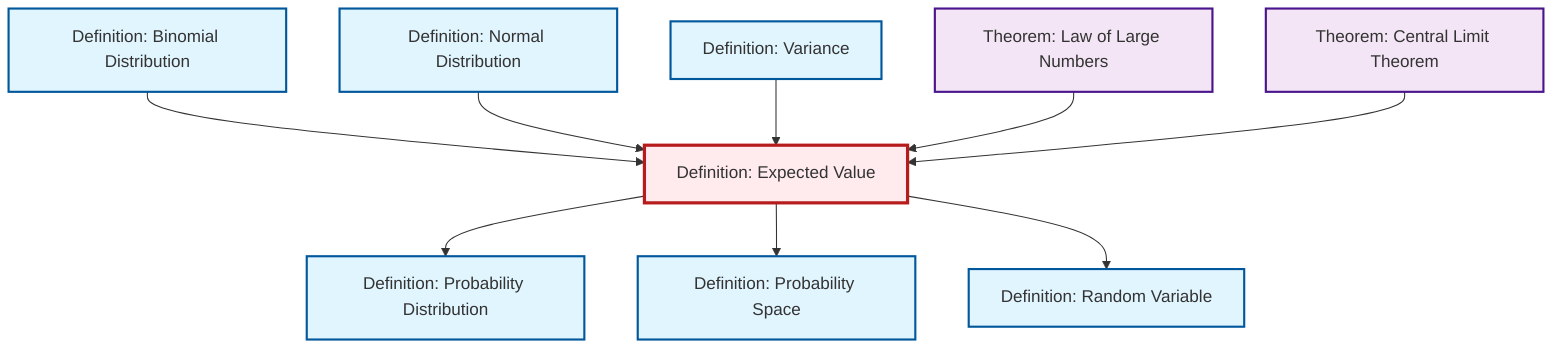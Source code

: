graph TD
    classDef definition fill:#e1f5fe,stroke:#01579b,stroke-width:2px
    classDef theorem fill:#f3e5f5,stroke:#4a148c,stroke-width:2px
    classDef axiom fill:#fff3e0,stroke:#e65100,stroke-width:2px
    classDef example fill:#e8f5e9,stroke:#1b5e20,stroke-width:2px
    classDef current fill:#ffebee,stroke:#b71c1c,stroke-width:3px
    def-normal-distribution["Definition: Normal Distribution"]:::definition
    def-probability-space["Definition: Probability Space"]:::definition
    def-binomial-distribution["Definition: Binomial Distribution"]:::definition
    thm-law-of-large-numbers["Theorem: Law of Large Numbers"]:::theorem
    def-expectation["Definition: Expected Value"]:::definition
    def-probability-distribution["Definition: Probability Distribution"]:::definition
    thm-central-limit["Theorem: Central Limit Theorem"]:::theorem
    def-variance["Definition: Variance"]:::definition
    def-random-variable["Definition: Random Variable"]:::definition
    def-expectation --> def-probability-distribution
    def-binomial-distribution --> def-expectation
    def-expectation --> def-probability-space
    def-normal-distribution --> def-expectation
    def-variance --> def-expectation
    thm-law-of-large-numbers --> def-expectation
    def-expectation --> def-random-variable
    thm-central-limit --> def-expectation
    class def-expectation current
